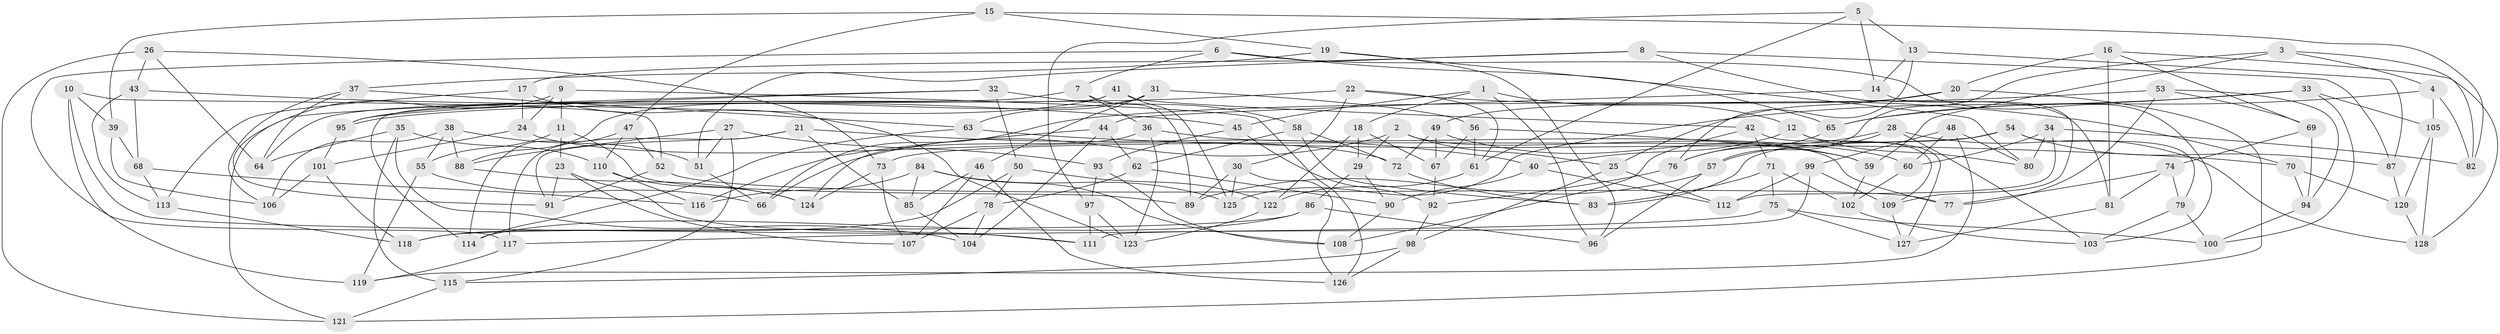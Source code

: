 // coarse degree distribution, {5: 0.07692307692307693, 6: 0.28205128205128205, 7: 0.3333333333333333, 8: 0.10256410256410256, 4: 0.10256410256410256, 9: 0.10256410256410256}
// Generated by graph-tools (version 1.1) at 2025/38/03/04/25 23:38:15]
// undirected, 128 vertices, 256 edges
graph export_dot {
  node [color=gray90,style=filled];
  1;
  2;
  3;
  4;
  5;
  6;
  7;
  8;
  9;
  10;
  11;
  12;
  13;
  14;
  15;
  16;
  17;
  18;
  19;
  20;
  21;
  22;
  23;
  24;
  25;
  26;
  27;
  28;
  29;
  30;
  31;
  32;
  33;
  34;
  35;
  36;
  37;
  38;
  39;
  40;
  41;
  42;
  43;
  44;
  45;
  46;
  47;
  48;
  49;
  50;
  51;
  52;
  53;
  54;
  55;
  56;
  57;
  58;
  59;
  60;
  61;
  62;
  63;
  64;
  65;
  66;
  67;
  68;
  69;
  70;
  71;
  72;
  73;
  74;
  75;
  76;
  77;
  78;
  79;
  80;
  81;
  82;
  83;
  84;
  85;
  86;
  87;
  88;
  89;
  90;
  91;
  92;
  93;
  94;
  95;
  96;
  97;
  98;
  99;
  100;
  101;
  102;
  103;
  104;
  105;
  106;
  107;
  108;
  109;
  110;
  111;
  112;
  113;
  114;
  115;
  116;
  117;
  118;
  119;
  120;
  121;
  122;
  123;
  124;
  125;
  126;
  127;
  128;
  1 -- 96;
  1 -- 12;
  1 -- 45;
  1 -- 18;
  2 -- 77;
  2 -- 29;
  2 -- 25;
  2 -- 66;
  3 -- 4;
  3 -- 82;
  3 -- 59;
  3 -- 57;
  4 -- 65;
  4 -- 82;
  4 -- 105;
  5 -- 61;
  5 -- 13;
  5 -- 97;
  5 -- 14;
  6 -- 65;
  6 -- 7;
  6 -- 117;
  6 -- 103;
  7 -- 89;
  7 -- 64;
  7 -- 36;
  8 -- 87;
  8 -- 81;
  8 -- 17;
  8 -- 51;
  9 -- 11;
  9 -- 24;
  9 -- 126;
  9 -- 91;
  10 -- 119;
  10 -- 111;
  10 -- 52;
  10 -- 39;
  11 -- 23;
  11 -- 55;
  11 -- 89;
  12 -- 80;
  12 -- 40;
  12 -- 127;
  13 -- 76;
  13 -- 14;
  13 -- 87;
  14 -- 109;
  14 -- 44;
  15 -- 39;
  15 -- 47;
  15 -- 19;
  15 -- 82;
  16 -- 128;
  16 -- 69;
  16 -- 20;
  16 -- 81;
  17 -- 123;
  17 -- 113;
  17 -- 24;
  18 -- 67;
  18 -- 122;
  18 -- 29;
  19 -- 80;
  19 -- 37;
  19 -- 96;
  20 -- 121;
  20 -- 25;
  20 -- 49;
  21 -- 85;
  21 -- 91;
  21 -- 117;
  21 -- 40;
  22 -- 30;
  22 -- 61;
  22 -- 95;
  22 -- 70;
  23 -- 91;
  23 -- 107;
  23 -- 111;
  24 -- 72;
  24 -- 101;
  25 -- 112;
  25 -- 98;
  26 -- 43;
  26 -- 64;
  26 -- 121;
  26 -- 73;
  27 -- 51;
  27 -- 88;
  27 -- 115;
  27 -- 93;
  28 -- 103;
  28 -- 128;
  28 -- 76;
  28 -- 57;
  29 -- 86;
  29 -- 90;
  30 -- 89;
  30 -- 126;
  30 -- 125;
  31 -- 63;
  31 -- 88;
  31 -- 46;
  31 -- 56;
  32 -- 58;
  32 -- 95;
  32 -- 50;
  32 -- 121;
  33 -- 125;
  33 -- 65;
  33 -- 100;
  33 -- 105;
  34 -- 82;
  34 -- 60;
  34 -- 112;
  34 -- 80;
  35 -- 115;
  35 -- 64;
  35 -- 110;
  35 -- 104;
  36 -- 124;
  36 -- 123;
  36 -- 60;
  37 -- 64;
  37 -- 63;
  37 -- 106;
  38 -- 51;
  38 -- 88;
  38 -- 55;
  38 -- 106;
  39 -- 106;
  39 -- 68;
  40 -- 112;
  40 -- 90;
  41 -- 42;
  41 -- 114;
  41 -- 125;
  41 -- 95;
  42 -- 71;
  42 -- 109;
  42 -- 108;
  43 -- 113;
  43 -- 45;
  43 -- 68;
  44 -- 104;
  44 -- 62;
  44 -- 116;
  45 -- 92;
  45 -- 93;
  46 -- 107;
  46 -- 126;
  46 -- 85;
  47 -- 52;
  47 -- 114;
  47 -- 110;
  48 -- 60;
  48 -- 119;
  48 -- 80;
  48 -- 99;
  49 -- 59;
  49 -- 72;
  49 -- 67;
  50 -- 122;
  50 -- 78;
  50 -- 118;
  51 -- 66;
  52 -- 77;
  52 -- 91;
  53 -- 94;
  53 -- 69;
  53 -- 66;
  53 -- 77;
  54 -- 73;
  54 -- 83;
  54 -- 79;
  54 -- 87;
  55 -- 119;
  55 -- 66;
  56 -- 67;
  56 -- 61;
  56 -- 59;
  57 -- 89;
  57 -- 96;
  58 -- 62;
  58 -- 83;
  58 -- 72;
  59 -- 102;
  60 -- 102;
  61 -- 122;
  62 -- 78;
  62 -- 90;
  63 -- 114;
  63 -- 70;
  65 -- 76;
  67 -- 92;
  68 -- 116;
  68 -- 113;
  69 -- 94;
  69 -- 74;
  70 -- 120;
  70 -- 94;
  71 -- 102;
  71 -- 75;
  71 -- 83;
  72 -- 83;
  73 -- 124;
  73 -- 107;
  74 -- 81;
  74 -- 79;
  74 -- 77;
  75 -- 100;
  75 -- 127;
  75 -- 117;
  76 -- 92;
  78 -- 104;
  78 -- 107;
  79 -- 103;
  79 -- 100;
  81 -- 127;
  84 -- 85;
  84 -- 108;
  84 -- 116;
  84 -- 125;
  85 -- 104;
  86 -- 118;
  86 -- 114;
  86 -- 96;
  87 -- 120;
  88 -- 124;
  90 -- 108;
  92 -- 98;
  93 -- 97;
  93 -- 108;
  94 -- 100;
  95 -- 101;
  97 -- 123;
  97 -- 111;
  98 -- 126;
  98 -- 115;
  99 -- 112;
  99 -- 109;
  99 -- 111;
  101 -- 106;
  101 -- 118;
  102 -- 103;
  105 -- 128;
  105 -- 120;
  109 -- 127;
  110 -- 116;
  110 -- 124;
  113 -- 118;
  115 -- 121;
  117 -- 119;
  120 -- 128;
  122 -- 123;
}
